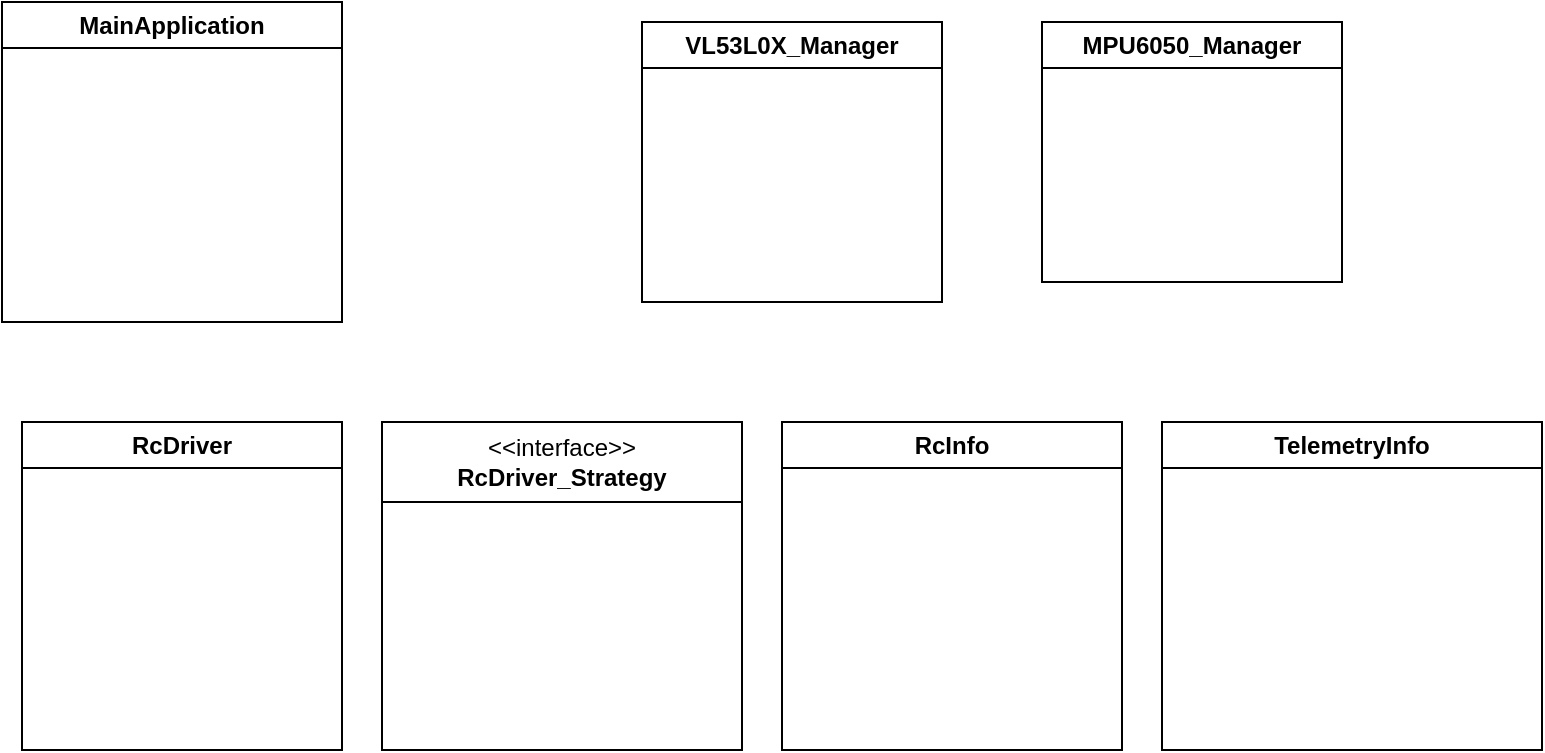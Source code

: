 <mxfile version="24.8.0">
  <diagram id="C5RBs43oDa-KdzZeNtuy" name="Page-1">
    <mxGraphModel dx="1185" dy="647" grid="1" gridSize="10" guides="1" tooltips="1" connect="1" arrows="1" fold="1" page="1" pageScale="1" pageWidth="1169" pageHeight="827" math="0" shadow="0">
      <root>
        <mxCell id="WIyWlLk6GJQsqaUBKTNV-0" />
        <mxCell id="WIyWlLk6GJQsqaUBKTNV-1" parent="WIyWlLk6GJQsqaUBKTNV-0" />
        <mxCell id="NipL6-KspQLKHFqdchKR-7" value="MainApplication" style="swimlane;whiteSpace=wrap;html=1;" vertex="1" parent="WIyWlLk6GJQsqaUBKTNV-1">
          <mxGeometry x="40" y="40" width="170" height="160" as="geometry" />
        </mxCell>
        <mxCell id="NipL6-KspQLKHFqdchKR-21" value="VL53L0X_Manager" style="swimlane;whiteSpace=wrap;html=1;" vertex="1" parent="WIyWlLk6GJQsqaUBKTNV-1">
          <mxGeometry x="360" y="50" width="150" height="140" as="geometry" />
        </mxCell>
        <mxCell id="NipL6-KspQLKHFqdchKR-22" value="MPU6050_Manager" style="swimlane;whiteSpace=wrap;html=1;" vertex="1" parent="WIyWlLk6GJQsqaUBKTNV-1">
          <mxGeometry x="560" y="50" width="150" height="130" as="geometry" />
        </mxCell>
        <mxCell id="NipL6-KspQLKHFqdchKR-25" value="RcDriver" style="swimlane;whiteSpace=wrap;html=1;" vertex="1" parent="WIyWlLk6GJQsqaUBKTNV-1">
          <mxGeometry x="50" y="250" width="160" height="164" as="geometry" />
        </mxCell>
        <mxCell id="NipL6-KspQLKHFqdchKR-23" value="&lt;div&gt;&lt;span style=&quot;font-weight: normal;&quot;&gt;&amp;lt;&amp;lt;interface&amp;gt;&amp;gt;&lt;/span&gt;&lt;/div&gt;RcDriver_Strategy" style="swimlane;whiteSpace=wrap;html=1;startSize=40;" vertex="1" parent="WIyWlLk6GJQsqaUBKTNV-1">
          <mxGeometry x="230" y="250" width="180" height="164" as="geometry" />
        </mxCell>
        <mxCell id="NipL6-KspQLKHFqdchKR-26" value="RcInfo" style="swimlane;whiteSpace=wrap;html=1;" vertex="1" parent="WIyWlLk6GJQsqaUBKTNV-1">
          <mxGeometry x="430" y="250" width="170" height="164" as="geometry" />
        </mxCell>
        <mxCell id="NipL6-KspQLKHFqdchKR-27" value="TelemetryInfo" style="swimlane;whiteSpace=wrap;html=1;" vertex="1" parent="WIyWlLk6GJQsqaUBKTNV-1">
          <mxGeometry x="620" y="250" width="190" height="164" as="geometry" />
        </mxCell>
      </root>
    </mxGraphModel>
  </diagram>
</mxfile>

